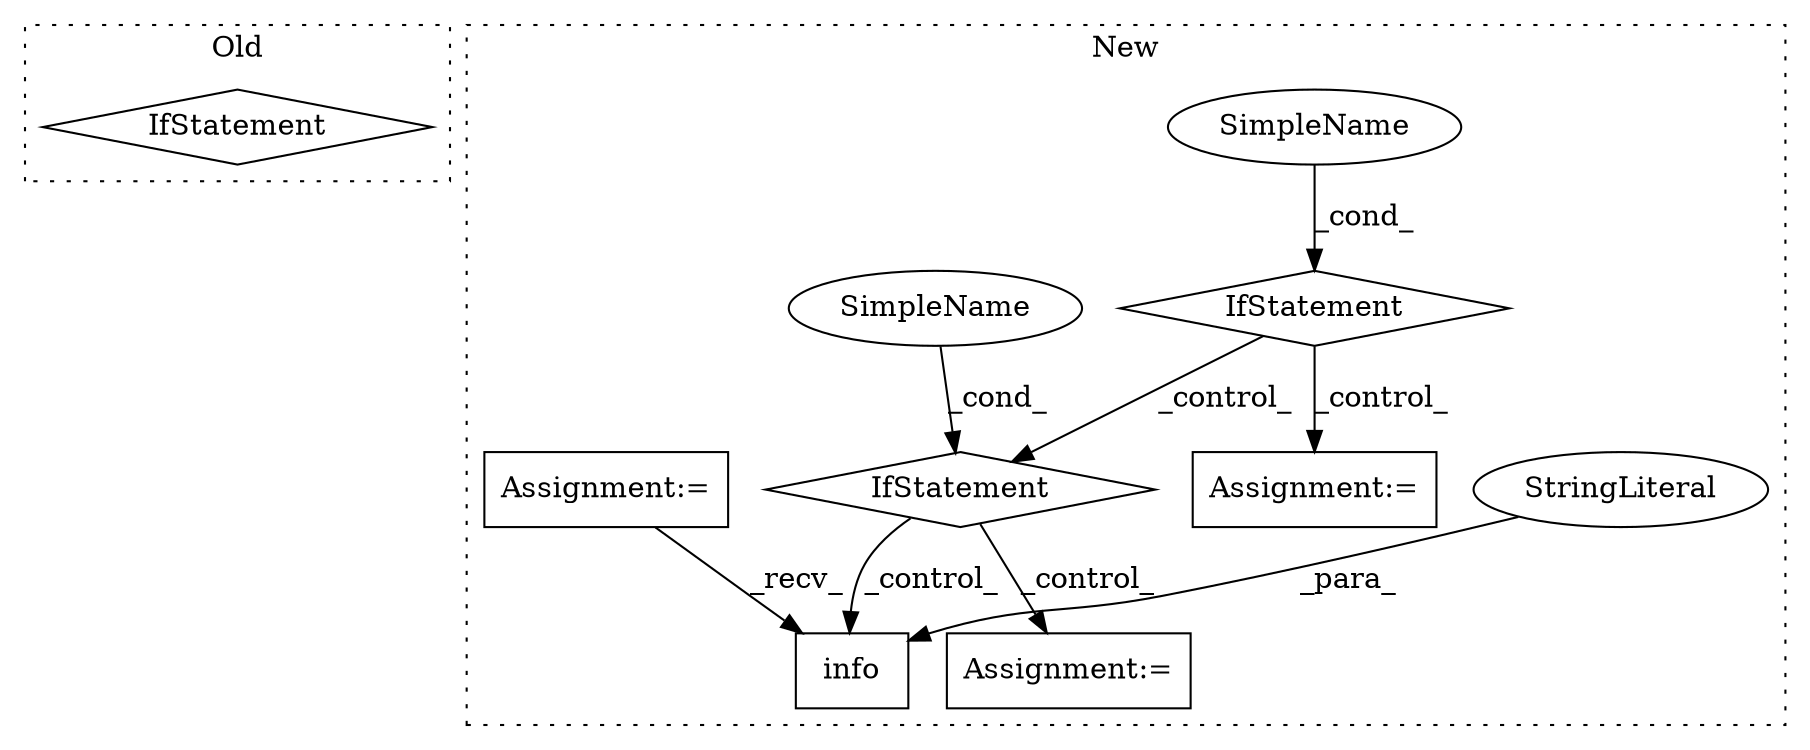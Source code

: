 digraph G {
subgraph cluster0 {
1 [label="IfStatement" a="25" s="27355,27368" l="4,2" shape="diamond"];
label = "Old";
style="dotted";
}
subgraph cluster1 {
2 [label="info" a="32" s="27540,27594" l="5,1" shape="box"];
3 [label="StringLiteral" a="45" s="27545" l="49" shape="ellipse"];
4 [label="IfStatement" a="25" s="27461,27474" l="4,2" shape="diamond"];
5 [label="SimpleName" a="42" s="" l="" shape="ellipse"];
6 [label="Assignment:=" a="7" s="27604" l="1" shape="box"];
7 [label="Assignment:=" a="7" s="27485" l="1" shape="box"];
8 [label="IfStatement" a="25" s="27509,27522" l="4,2" shape="diamond"];
9 [label="SimpleName" a="42" s="" l="" shape="ellipse"];
10 [label="Assignment:=" a="7" s="27081" l="7" shape="box"];
label = "New";
style="dotted";
}
3 -> 2 [label="_para_"];
4 -> 8 [label="_control_"];
4 -> 7 [label="_control_"];
5 -> 4 [label="_cond_"];
8 -> 6 [label="_control_"];
8 -> 2 [label="_control_"];
9 -> 8 [label="_cond_"];
10 -> 2 [label="_recv_"];
}